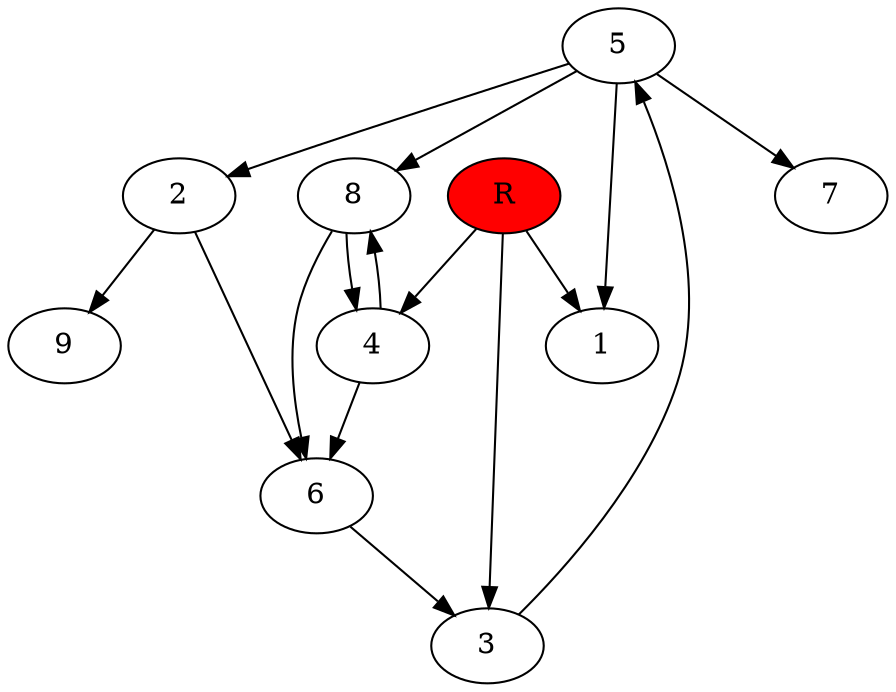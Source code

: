 digraph prb9596 {
	1
	2
	3
	4
	5
	6
	7
	8
	R [fillcolor="#ff0000" style=filled]
	2 -> 6
	2 -> 9
	3 -> 5
	4 -> 6
	4 -> 8
	5 -> 1
	5 -> 2
	5 -> 7
	5 -> 8
	6 -> 3
	8 -> 4
	8 -> 6
	R -> 1
	R -> 3
	R -> 4
}
